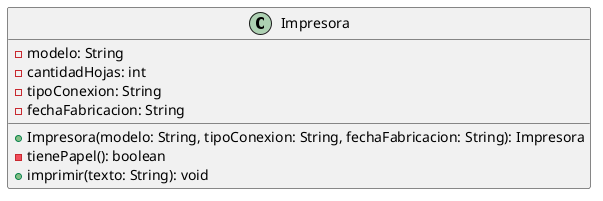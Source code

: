 @startuml

class Impresora {
    - modelo: String
    - cantidadHojas: int
    - tipoConexion: String
    - fechaFabricacion: String
    + Impresora(modelo: String, tipoConexion: String, fechaFabricacion: String): Impresora
    - tienePapel(): boolean
    + imprimir(texto: String): void
}

@enduml